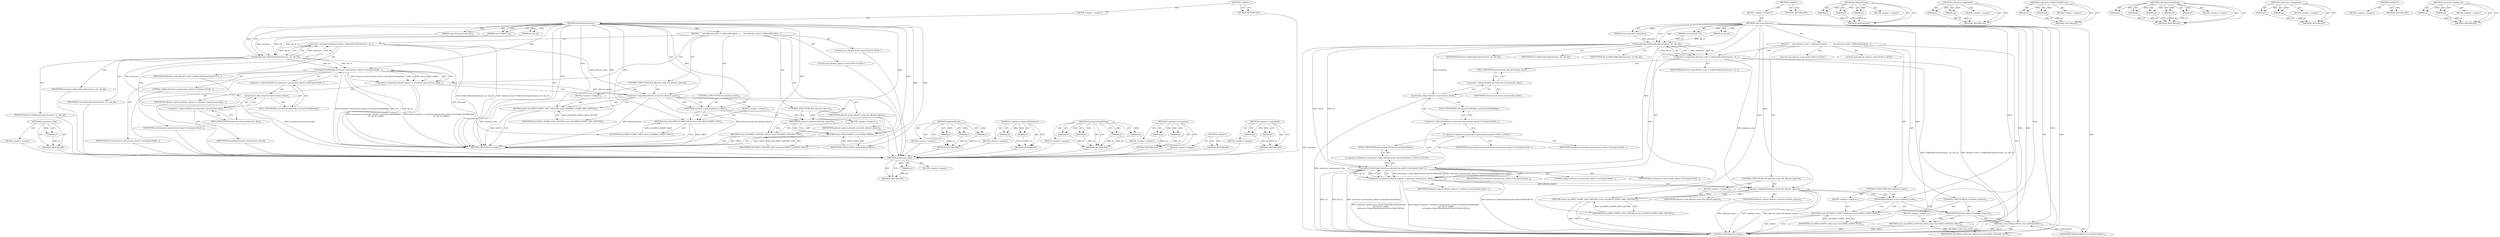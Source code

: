 digraph "&lt;operator&gt;.fieldAccess" {
vulnerable_102 [label=<(METHOD,permissions_data)>];
vulnerable_103 [label=<(PARAM,p1)>];
vulnerable_104 [label=<(BLOCK,&lt;empty&gt;,&lt;empty&gt;)>];
vulnerable_105 [label=<(METHOD_RETURN,ANY)>];
vulnerable_6 [label=<(METHOD,&lt;global&gt;)<SUB>1</SUB>>];
vulnerable_7 [label=<(BLOCK,&lt;empty&gt;,&lt;empty&gt;)<SUB>1</SUB>>];
vulnerable_8 [label=<(METHOD,GetExtensionAccess)<SUB>1</SUB>>];
vulnerable_9 [label=<(PARAM,const Extension* extension)<SUB>1</SUB>>];
vulnerable_10 [label=<(PARAM,const GURL&amp; url)<SUB>2</SUB>>];
vulnerable_11 [label=<(PARAM,int tab_id)<SUB>3</SUB>>];
vulnerable_12 [label=<(BLOCK,{
     bool allowed_script = IsAllowedScript(ex...,{
     bool allowed_script = IsAllowedScript(ex...)<SUB>3</SUB>>];
vulnerable_13 [label="<(LOCAL,bool allowed_script: bool)<SUB>4</SUB>>"];
vulnerable_14 [label=<(&lt;operator&gt;.assignment,allowed_script = IsAllowedScript(extension, url...)<SUB>4</SUB>>];
vulnerable_15 [label=<(IDENTIFIER,allowed_script,allowed_script = IsAllowedScript(extension, url...)<SUB>4</SUB>>];
vulnerable_16 [label=<(IsAllowedScript,IsAllowedScript(extension, url, tab_id))<SUB>4</SUB>>];
vulnerable_17 [label=<(IDENTIFIER,extension,IsAllowedScript(extension, url, tab_id))<SUB>4</SUB>>];
vulnerable_18 [label=<(IDENTIFIER,url,IsAllowedScript(extension, url, tab_id))<SUB>4</SUB>>];
vulnerable_19 [label=<(IDENTIFIER,tab_id,IsAllowedScript(extension, url, tab_id))<SUB>4</SUB>>];
vulnerable_20 [label="<(LOCAL,bool allowed_capture: bool)<SUB>5</SUB>>"];
vulnerable_21 [label=<(&lt;operator&gt;.assignment,allowed_capture = extension-&gt;permissions_data()...)<SUB>5</SUB>>];
vulnerable_22 [label=<(IDENTIFIER,allowed_capture,allowed_capture = extension-&gt;permissions_data()...)<SUB>5</SUB>>];
vulnerable_23 [label=<(CanCaptureVisiblePage,extension-&gt;permissions_data()-&gt;CanCaptureVisibl...)<SUB>5</SUB>>];
vulnerable_24 [label=<(&lt;operator&gt;.indirectFieldAccess,extension-&gt;permissions_data()-&gt;CanCaptureVisibl...)<SUB>5</SUB>>];
vulnerable_25 [label=<(permissions_data,extension-&gt;permissions_data())<SUB>5</SUB>>];
vulnerable_26 [label=<(&lt;operator&gt;.indirectFieldAccess,extension-&gt;permissions_data)<SUB>5</SUB>>];
vulnerable_27 [label=<(IDENTIFIER,extension,extension-&gt;permissions_data())<SUB>5</SUB>>];
vulnerable_28 [label=<(FIELD_IDENTIFIER,permissions_data,permissions_data)<SUB>5</SUB>>];
vulnerable_29 [label=<(FIELD_IDENTIFIER,CanCaptureVisiblePage,CanCaptureVisiblePage)<SUB>5</SUB>>];
vulnerable_30 [label=<(IDENTIFIER,url,extension-&gt;permissions_data()-&gt;CanCaptureVisibl...)<SUB>6</SUB>>];
vulnerable_31 [label=<(IDENTIFIER,tab_id,extension-&gt;permissions_data()-&gt;CanCaptureVisibl...)<SUB>6</SUB>>];
vulnerable_32 [label=<(LITERAL,nullptr,extension-&gt;permissions_data()-&gt;CanCaptureVisibl...)<SUB>6</SUB>>];
vulnerable_33 [label=<(CONTROL_STRUCTURE,IF,if (allowed_script &amp;&amp; allowed_capture))<SUB>8</SUB>>];
vulnerable_34 [label=<(&lt;operator&gt;.logicalAnd,allowed_script &amp;&amp; allowed_capture)<SUB>8</SUB>>];
vulnerable_35 [label=<(IDENTIFIER,allowed_script,allowed_script &amp;&amp; allowed_capture)<SUB>8</SUB>>];
vulnerable_36 [label=<(IDENTIFIER,allowed_capture,allowed_script &amp;&amp; allowed_capture)<SUB>8</SUB>>];
vulnerable_37 [label=<(BLOCK,&lt;empty&gt;,&lt;empty&gt;)<SUB>9</SUB>>];
vulnerable_38 [label=<(RETURN,return ALLOWED_SCRIPT_AND_CAPTURE;,return ALLOWED_SCRIPT_AND_CAPTURE;)<SUB>9</SUB>>];
vulnerable_39 [label=<(IDENTIFIER,ALLOWED_SCRIPT_AND_CAPTURE,return ALLOWED_SCRIPT_AND_CAPTURE;)<SUB>9</SUB>>];
vulnerable_40 [label=<(CONTROL_STRUCTURE,IF,if (allowed_script))<SUB>10</SUB>>];
vulnerable_41 [label=<(IDENTIFIER,allowed_script,if (allowed_script))<SUB>10</SUB>>];
vulnerable_42 [label=<(BLOCK,&lt;empty&gt;,&lt;empty&gt;)<SUB>11</SUB>>];
vulnerable_43 [label=<(RETURN,return ALLOWED_SCRIPT_ONLY;,return ALLOWED_SCRIPT_ONLY;)<SUB>11</SUB>>];
vulnerable_44 [label=<(IDENTIFIER,ALLOWED_SCRIPT_ONLY,return ALLOWED_SCRIPT_ONLY;)<SUB>11</SUB>>];
vulnerable_45 [label=<(CONTROL_STRUCTURE,IF,if (allowed_capture))<SUB>12</SUB>>];
vulnerable_46 [label=<(IDENTIFIER,allowed_capture,if (allowed_capture))<SUB>12</SUB>>];
vulnerable_47 [label=<(BLOCK,&lt;empty&gt;,&lt;empty&gt;)<SUB>13</SUB>>];
vulnerable_48 [label=<(RETURN,return ALLOWED_CAPTURE_ONLY;,return ALLOWED_CAPTURE_ONLY;)<SUB>13</SUB>>];
vulnerable_49 [label=<(IDENTIFIER,ALLOWED_CAPTURE_ONLY,return ALLOWED_CAPTURE_ONLY;)<SUB>13</SUB>>];
vulnerable_50 [label=<(RETURN,return DISALLOWED;,return DISALLOWED;)<SUB>14</SUB>>];
vulnerable_51 [label=<(IDENTIFIER,DISALLOWED,return DISALLOWED;)<SUB>14</SUB>>];
vulnerable_52 [label=<(METHOD_RETURN,AccessType)<SUB>1</SUB>>];
vulnerable_54 [label=<(METHOD_RETURN,ANY)<SUB>1</SUB>>];
vulnerable_84 [label=<(METHOD,IsAllowedScript)>];
vulnerable_85 [label=<(PARAM,p1)>];
vulnerable_86 [label=<(PARAM,p2)>];
vulnerable_87 [label=<(PARAM,p3)>];
vulnerable_88 [label=<(BLOCK,&lt;empty&gt;,&lt;empty&gt;)>];
vulnerable_89 [label=<(METHOD_RETURN,ANY)>];
vulnerable_97 [label=<(METHOD,&lt;operator&gt;.indirectFieldAccess)>];
vulnerable_98 [label=<(PARAM,p1)>];
vulnerable_99 [label=<(PARAM,p2)>];
vulnerable_100 [label=<(BLOCK,&lt;empty&gt;,&lt;empty&gt;)>];
vulnerable_101 [label=<(METHOD_RETURN,ANY)>];
vulnerable_90 [label=<(METHOD,CanCaptureVisiblePage)>];
vulnerable_91 [label=<(PARAM,p1)>];
vulnerable_92 [label=<(PARAM,p2)>];
vulnerable_93 [label=<(PARAM,p3)>];
vulnerable_94 [label=<(PARAM,p4)>];
vulnerable_95 [label=<(BLOCK,&lt;empty&gt;,&lt;empty&gt;)>];
vulnerable_96 [label=<(METHOD_RETURN,ANY)>];
vulnerable_79 [label=<(METHOD,&lt;operator&gt;.assignment)>];
vulnerable_80 [label=<(PARAM,p1)>];
vulnerable_81 [label=<(PARAM,p2)>];
vulnerable_82 [label=<(BLOCK,&lt;empty&gt;,&lt;empty&gt;)>];
vulnerable_83 [label=<(METHOD_RETURN,ANY)>];
vulnerable_73 [label=<(METHOD,&lt;global&gt;)<SUB>1</SUB>>];
vulnerable_74 [label=<(BLOCK,&lt;empty&gt;,&lt;empty&gt;)>];
vulnerable_75 [label=<(METHOD_RETURN,ANY)>];
vulnerable_106 [label=<(METHOD,&lt;operator&gt;.logicalAnd)>];
vulnerable_107 [label=<(PARAM,p1)>];
vulnerable_108 [label=<(PARAM,p2)>];
vulnerable_109 [label=<(BLOCK,&lt;empty&gt;,&lt;empty&gt;)>];
vulnerable_110 [label=<(METHOD_RETURN,ANY)>];
fixed_110 [label=<(METHOD,permissions_data)>];
fixed_111 [label=<(PARAM,p1)>];
fixed_112 [label=<(BLOCK,&lt;empty&gt;,&lt;empty&gt;)>];
fixed_113 [label=<(METHOD_RETURN,ANY)>];
fixed_6 [label=<(METHOD,&lt;global&gt;)<SUB>1</SUB>>];
fixed_7 [label=<(BLOCK,&lt;empty&gt;,&lt;empty&gt;)<SUB>1</SUB>>];
fixed_8 [label=<(METHOD,GetExtensionAccess)<SUB>1</SUB>>];
fixed_9 [label=<(PARAM,const Extension* extension)<SUB>1</SUB>>];
fixed_10 [label=<(PARAM,const GURL&amp; url)<SUB>2</SUB>>];
fixed_11 [label=<(PARAM,int tab_id)<SUB>3</SUB>>];
fixed_12 [label=<(BLOCK,{
     bool allowed_script = IsAllowedScript(ex...,{
     bool allowed_script = IsAllowedScript(ex...)<SUB>3</SUB>>];
fixed_13 [label="<(LOCAL,bool allowed_script: bool)<SUB>4</SUB>>"];
fixed_14 [label=<(&lt;operator&gt;.assignment,allowed_script = IsAllowedScript(extension, url...)<SUB>4</SUB>>];
fixed_15 [label=<(IDENTIFIER,allowed_script,allowed_script = IsAllowedScript(extension, url...)<SUB>4</SUB>>];
fixed_16 [label=<(IsAllowedScript,IsAllowedScript(extension, url, tab_id))<SUB>4</SUB>>];
fixed_17 [label=<(IDENTIFIER,extension,IsAllowedScript(extension, url, tab_id))<SUB>4</SUB>>];
fixed_18 [label=<(IDENTIFIER,url,IsAllowedScript(extension, url, tab_id))<SUB>4</SUB>>];
fixed_19 [label=<(IDENTIFIER,tab_id,IsAllowedScript(extension, url, tab_id))<SUB>4</SUB>>];
fixed_20 [label="<(LOCAL,bool allowed_capture: bool)<SUB>5</SUB>>"];
fixed_21 [label=<(&lt;operator&gt;.assignment,allowed_capture = extension-&gt;permissions_data()...)<SUB>5</SUB>>];
fixed_22 [label=<(IDENTIFIER,allowed_capture,allowed_capture = extension-&gt;permissions_data()...)<SUB>5</SUB>>];
fixed_23 [label=<(CanCaptureVisiblePage,extension-&gt;permissions_data()-&gt;CanCaptureVisibl...)<SUB>5</SUB>>];
fixed_24 [label=<(&lt;operator&gt;.indirectFieldAccess,extension-&gt;permissions_data()-&gt;CanCaptureVisibl...)<SUB>5</SUB>>];
fixed_25 [label=<(permissions_data,extension-&gt;permissions_data())<SUB>5</SUB>>];
fixed_26 [label=<(&lt;operator&gt;.indirectFieldAccess,extension-&gt;permissions_data)<SUB>5</SUB>>];
fixed_27 [label=<(IDENTIFIER,extension,extension-&gt;permissions_data())<SUB>5</SUB>>];
fixed_28 [label=<(FIELD_IDENTIFIER,permissions_data,permissions_data)<SUB>5</SUB>>];
fixed_29 [label=<(FIELD_IDENTIFIER,CanCaptureVisiblePage,CanCaptureVisiblePage)<SUB>5</SUB>>];
fixed_30 [label=<(IDENTIFIER,url,extension-&gt;permissions_data()-&gt;CanCaptureVisibl...)<SUB>6</SUB>>];
fixed_31 [label=<(IDENTIFIER,tab_id,extension-&gt;permissions_data()-&gt;CanCaptureVisibl...)<SUB>6</SUB>>];
fixed_32 [label=<(LITERAL,nullptr,extension-&gt;permissions_data()-&gt;CanCaptureVisibl...)<SUB>6</SUB>>];
fixed_33 [label="<(&lt;operator&gt;.fieldAccess,extensions::CaptureRequirement::kActiveTabOrAll...)<SUB>7</SUB>>"];
fixed_34 [label="<(&lt;operator&gt;.fieldAccess,extensions::CaptureRequirement)<SUB>7</SUB>>"];
fixed_35 [label=<(IDENTIFIER,extensions,extension-&gt;permissions_data()-&gt;CanCaptureVisibl...)<SUB>7</SUB>>];
fixed_36 [label=<(IDENTIFIER,CaptureRequirement,extension-&gt;permissions_data()-&gt;CanCaptureVisibl...)<SUB>7</SUB>>];
fixed_37 [label=<(FIELD_IDENTIFIER,kActiveTabOrAllUrls,kActiveTabOrAllUrls)<SUB>7</SUB>>];
fixed_38 [label=<(CONTROL_STRUCTURE,IF,if (allowed_script &amp;&amp; allowed_capture))<SUB>9</SUB>>];
fixed_39 [label=<(&lt;operator&gt;.logicalAnd,allowed_script &amp;&amp; allowed_capture)<SUB>9</SUB>>];
fixed_40 [label=<(IDENTIFIER,allowed_script,allowed_script &amp;&amp; allowed_capture)<SUB>9</SUB>>];
fixed_41 [label=<(IDENTIFIER,allowed_capture,allowed_script &amp;&amp; allowed_capture)<SUB>9</SUB>>];
fixed_42 [label=<(BLOCK,&lt;empty&gt;,&lt;empty&gt;)<SUB>10</SUB>>];
fixed_43 [label=<(RETURN,return ALLOWED_SCRIPT_AND_CAPTURE;,return ALLOWED_SCRIPT_AND_CAPTURE;)<SUB>10</SUB>>];
fixed_44 [label=<(IDENTIFIER,ALLOWED_SCRIPT_AND_CAPTURE,return ALLOWED_SCRIPT_AND_CAPTURE;)<SUB>10</SUB>>];
fixed_45 [label=<(CONTROL_STRUCTURE,IF,if (allowed_script))<SUB>11</SUB>>];
fixed_46 [label=<(IDENTIFIER,allowed_script,if (allowed_script))<SUB>11</SUB>>];
fixed_47 [label=<(BLOCK,&lt;empty&gt;,&lt;empty&gt;)<SUB>12</SUB>>];
fixed_48 [label=<(RETURN,return ALLOWED_SCRIPT_ONLY;,return ALLOWED_SCRIPT_ONLY;)<SUB>12</SUB>>];
fixed_49 [label=<(IDENTIFIER,ALLOWED_SCRIPT_ONLY,return ALLOWED_SCRIPT_ONLY;)<SUB>12</SUB>>];
fixed_50 [label=<(CONTROL_STRUCTURE,IF,if (allowed_capture))<SUB>13</SUB>>];
fixed_51 [label=<(IDENTIFIER,allowed_capture,if (allowed_capture))<SUB>13</SUB>>];
fixed_52 [label=<(BLOCK,&lt;empty&gt;,&lt;empty&gt;)<SUB>14</SUB>>];
fixed_53 [label=<(RETURN,return ALLOWED_CAPTURE_ONLY;,return ALLOWED_CAPTURE_ONLY;)<SUB>14</SUB>>];
fixed_54 [label=<(IDENTIFIER,ALLOWED_CAPTURE_ONLY,return ALLOWED_CAPTURE_ONLY;)<SUB>14</SUB>>];
fixed_55 [label=<(RETURN,return DISALLOWED;,return DISALLOWED;)<SUB>15</SUB>>];
fixed_56 [label=<(IDENTIFIER,DISALLOWED,return DISALLOWED;)<SUB>15</SUB>>];
fixed_57 [label=<(METHOD_RETURN,AccessType)<SUB>1</SUB>>];
fixed_59 [label=<(METHOD_RETURN,ANY)<SUB>1</SUB>>];
fixed_91 [label=<(METHOD,IsAllowedScript)>];
fixed_92 [label=<(PARAM,p1)>];
fixed_93 [label=<(PARAM,p2)>];
fixed_94 [label=<(PARAM,p3)>];
fixed_95 [label=<(BLOCK,&lt;empty&gt;,&lt;empty&gt;)>];
fixed_96 [label=<(METHOD_RETURN,ANY)>];
fixed_119 [label=<(METHOD,&lt;operator&gt;.logicalAnd)>];
fixed_120 [label=<(PARAM,p1)>];
fixed_121 [label=<(PARAM,p2)>];
fixed_122 [label=<(BLOCK,&lt;empty&gt;,&lt;empty&gt;)>];
fixed_123 [label=<(METHOD_RETURN,ANY)>];
fixed_105 [label=<(METHOD,&lt;operator&gt;.indirectFieldAccess)>];
fixed_106 [label=<(PARAM,p1)>];
fixed_107 [label=<(PARAM,p2)>];
fixed_108 [label=<(BLOCK,&lt;empty&gt;,&lt;empty&gt;)>];
fixed_109 [label=<(METHOD_RETURN,ANY)>];
fixed_97 [label=<(METHOD,CanCaptureVisiblePage)>];
fixed_98 [label=<(PARAM,p1)>];
fixed_99 [label=<(PARAM,p2)>];
fixed_100 [label=<(PARAM,p3)>];
fixed_101 [label=<(PARAM,p4)>];
fixed_102 [label=<(PARAM,p5)>];
fixed_103 [label=<(BLOCK,&lt;empty&gt;,&lt;empty&gt;)>];
fixed_104 [label=<(METHOD_RETURN,ANY)>];
fixed_86 [label=<(METHOD,&lt;operator&gt;.assignment)>];
fixed_87 [label=<(PARAM,p1)>];
fixed_88 [label=<(PARAM,p2)>];
fixed_89 [label=<(BLOCK,&lt;empty&gt;,&lt;empty&gt;)>];
fixed_90 [label=<(METHOD_RETURN,ANY)>];
fixed_80 [label=<(METHOD,&lt;global&gt;)<SUB>1</SUB>>];
fixed_81 [label=<(BLOCK,&lt;empty&gt;,&lt;empty&gt;)>];
fixed_82 [label=<(METHOD_RETURN,ANY)>];
fixed_114 [label=<(METHOD,&lt;operator&gt;.fieldAccess)>];
fixed_115 [label=<(PARAM,p1)>];
fixed_116 [label=<(PARAM,p2)>];
fixed_117 [label=<(BLOCK,&lt;empty&gt;,&lt;empty&gt;)>];
fixed_118 [label=<(METHOD_RETURN,ANY)>];
vulnerable_102 -> vulnerable_103  [key=0, label="AST: "];
vulnerable_102 -> vulnerable_103  [key=1, label="DDG: "];
vulnerable_102 -> vulnerable_104  [key=0, label="AST: "];
vulnerable_102 -> vulnerable_105  [key=0, label="AST: "];
vulnerable_102 -> vulnerable_105  [key=1, label="CFG: "];
vulnerable_103 -> vulnerable_105  [key=0, label="DDG: p1"];
vulnerable_104 -> fixed_110  [key=0];
vulnerable_105 -> fixed_110  [key=0];
vulnerable_6 -> vulnerable_7  [key=0, label="AST: "];
vulnerable_6 -> vulnerable_54  [key=0, label="AST: "];
vulnerable_6 -> vulnerable_54  [key=1, label="CFG: "];
vulnerable_7 -> vulnerable_8  [key=0, label="AST: "];
vulnerable_8 -> vulnerable_9  [key=0, label="AST: "];
vulnerable_8 -> vulnerable_9  [key=1, label="DDG: "];
vulnerable_8 -> vulnerable_10  [key=0, label="AST: "];
vulnerable_8 -> vulnerable_10  [key=1, label="DDG: "];
vulnerable_8 -> vulnerable_11  [key=0, label="AST: "];
vulnerable_8 -> vulnerable_11  [key=1, label="DDG: "];
vulnerable_8 -> vulnerable_12  [key=0, label="AST: "];
vulnerable_8 -> vulnerable_52  [key=0, label="AST: "];
vulnerable_8 -> vulnerable_16  [key=0, label="CFG: "];
vulnerable_8 -> vulnerable_16  [key=1, label="DDG: "];
vulnerable_8 -> vulnerable_50  [key=0, label="DDG: "];
vulnerable_8 -> vulnerable_41  [key=0, label="DDG: "];
vulnerable_8 -> vulnerable_46  [key=0, label="DDG: "];
vulnerable_8 -> vulnerable_51  [key=0, label="DDG: "];
vulnerable_8 -> vulnerable_23  [key=0, label="DDG: "];
vulnerable_8 -> vulnerable_34  [key=0, label="DDG: "];
vulnerable_8 -> vulnerable_38  [key=0, label="DDG: "];
vulnerable_8 -> vulnerable_43  [key=0, label="DDG: "];
vulnerable_8 -> vulnerable_48  [key=0, label="DDG: "];
vulnerable_8 -> vulnerable_39  [key=0, label="DDG: "];
vulnerable_8 -> vulnerable_44  [key=0, label="DDG: "];
vulnerable_8 -> vulnerable_49  [key=0, label="DDG: "];
vulnerable_9 -> vulnerable_16  [key=0, label="DDG: extension"];
vulnerable_10 -> vulnerable_16  [key=0, label="DDG: url"];
vulnerable_11 -> vulnerable_16  [key=0, label="DDG: tab_id"];
vulnerable_12 -> vulnerable_13  [key=0, label="AST: "];
vulnerable_12 -> vulnerable_14  [key=0, label="AST: "];
vulnerable_12 -> vulnerable_20  [key=0, label="AST: "];
vulnerable_12 -> vulnerable_21  [key=0, label="AST: "];
vulnerable_12 -> vulnerable_33  [key=0, label="AST: "];
vulnerable_12 -> vulnerable_40  [key=0, label="AST: "];
vulnerable_12 -> vulnerable_45  [key=0, label="AST: "];
vulnerable_12 -> vulnerable_50  [key=0, label="AST: "];
vulnerable_13 -> fixed_110  [key=0];
vulnerable_14 -> vulnerable_15  [key=0, label="AST: "];
vulnerable_14 -> vulnerable_16  [key=0, label="AST: "];
vulnerable_14 -> vulnerable_28  [key=0, label="CFG: "];
vulnerable_14 -> vulnerable_52  [key=0, label="DDG: IsAllowedScript(extension, url, tab_id)"];
vulnerable_14 -> vulnerable_52  [key=1, label="DDG: allowed_script = IsAllowedScript(extension, url, tab_id)"];
vulnerable_14 -> vulnerable_34  [key=0, label="DDG: allowed_script"];
vulnerable_15 -> fixed_110  [key=0];
vulnerable_16 -> vulnerable_17  [key=0, label="AST: "];
vulnerable_16 -> vulnerable_18  [key=0, label="AST: "];
vulnerable_16 -> vulnerable_19  [key=0, label="AST: "];
vulnerable_16 -> vulnerable_14  [key=0, label="CFG: "];
vulnerable_16 -> vulnerable_14  [key=1, label="DDG: extension"];
vulnerable_16 -> vulnerable_14  [key=2, label="DDG: url"];
vulnerable_16 -> vulnerable_14  [key=3, label="DDG: tab_id"];
vulnerable_16 -> vulnerable_52  [key=0, label="DDG: extension"];
vulnerable_16 -> vulnerable_23  [key=0, label="DDG: url"];
vulnerable_16 -> vulnerable_23  [key=1, label="DDG: tab_id"];
vulnerable_16 -> vulnerable_25  [key=0, label="DDG: extension"];
vulnerable_17 -> fixed_110  [key=0];
vulnerable_18 -> fixed_110  [key=0];
vulnerable_19 -> fixed_110  [key=0];
vulnerable_20 -> fixed_110  [key=0];
vulnerable_21 -> vulnerable_22  [key=0, label="AST: "];
vulnerable_21 -> vulnerable_23  [key=0, label="AST: "];
vulnerable_21 -> vulnerable_34  [key=0, label="CFG: "];
vulnerable_21 -> vulnerable_34  [key=1, label="DDG: allowed_capture"];
vulnerable_21 -> vulnerable_52  [key=0, label="DDG: extension-&gt;permissions_data()-&gt;CanCaptureVisiblePage(
        url, tab_id, nullptr)"];
vulnerable_21 -> vulnerable_52  [key=1, label="DDG: allowed_capture = extension-&gt;permissions_data()-&gt;CanCaptureVisiblePage(
        url, tab_id, nullptr)"];
vulnerable_22 -> fixed_110  [key=0];
vulnerable_23 -> vulnerable_24  [key=0, label="AST: "];
vulnerable_23 -> vulnerable_30  [key=0, label="AST: "];
vulnerable_23 -> vulnerable_31  [key=0, label="AST: "];
vulnerable_23 -> vulnerable_32  [key=0, label="AST: "];
vulnerable_23 -> vulnerable_21  [key=0, label="CFG: "];
vulnerable_23 -> vulnerable_21  [key=1, label="DDG: extension-&gt;permissions_data()-&gt;CanCaptureVisiblePage"];
vulnerable_23 -> vulnerable_21  [key=2, label="DDG: url"];
vulnerable_23 -> vulnerable_21  [key=3, label="DDG: tab_id"];
vulnerable_23 -> vulnerable_21  [key=4, label="DDG: nullptr"];
vulnerable_23 -> vulnerable_52  [key=0, label="DDG: extension-&gt;permissions_data()-&gt;CanCaptureVisiblePage"];
vulnerable_23 -> vulnerable_52  [key=1, label="DDG: url"];
vulnerable_23 -> vulnerable_52  [key=2, label="DDG: tab_id"];
vulnerable_24 -> vulnerable_25  [key=0, label="AST: "];
vulnerable_24 -> vulnerable_29  [key=0, label="AST: "];
vulnerable_24 -> vulnerable_23  [key=0, label="CFG: "];
vulnerable_25 -> vulnerable_26  [key=0, label="AST: "];
vulnerable_25 -> vulnerable_29  [key=0, label="CFG: "];
vulnerable_25 -> vulnerable_52  [key=0, label="DDG: extension-&gt;permissions_data"];
vulnerable_26 -> vulnerable_27  [key=0, label="AST: "];
vulnerable_26 -> vulnerable_28  [key=0, label="AST: "];
vulnerable_26 -> vulnerable_25  [key=0, label="CFG: "];
vulnerable_27 -> fixed_110  [key=0];
vulnerable_28 -> vulnerable_26  [key=0, label="CFG: "];
vulnerable_29 -> vulnerable_24  [key=0, label="CFG: "];
vulnerable_30 -> fixed_110  [key=0];
vulnerable_31 -> fixed_110  [key=0];
vulnerable_32 -> fixed_110  [key=0];
vulnerable_33 -> vulnerable_34  [key=0, label="AST: "];
vulnerable_33 -> vulnerable_37  [key=0, label="AST: "];
vulnerable_34 -> vulnerable_35  [key=0, label="AST: "];
vulnerable_34 -> vulnerable_36  [key=0, label="AST: "];
vulnerable_34 -> vulnerable_41  [key=0, label="CFG: "];
vulnerable_34 -> vulnerable_41  [key=1, label="CDG: "];
vulnerable_34 -> vulnerable_38  [key=0, label="CFG: "];
vulnerable_34 -> vulnerable_38  [key=1, label="CDG: "];
vulnerable_34 -> vulnerable_52  [key=0, label="DDG: allowed_script"];
vulnerable_34 -> vulnerable_52  [key=1, label="DDG: allowed_capture"];
vulnerable_34 -> vulnerable_52  [key=2, label="DDG: allowed_script &amp;&amp; allowed_capture"];
vulnerable_35 -> fixed_110  [key=0];
vulnerable_36 -> fixed_110  [key=0];
vulnerable_37 -> vulnerable_38  [key=0, label="AST: "];
vulnerable_38 -> vulnerable_39  [key=0, label="AST: "];
vulnerable_38 -> vulnerable_52  [key=0, label="CFG: "];
vulnerable_38 -> vulnerable_52  [key=1, label="DDG: &lt;RET&gt;"];
vulnerable_39 -> vulnerable_38  [key=0, label="DDG: ALLOWED_SCRIPT_AND_CAPTURE"];
vulnerable_40 -> vulnerable_41  [key=0, label="AST: "];
vulnerable_40 -> vulnerable_42  [key=0, label="AST: "];
vulnerable_41 -> vulnerable_46  [key=0, label="CFG: "];
vulnerable_41 -> vulnerable_46  [key=1, label="CDG: "];
vulnerable_41 -> vulnerable_43  [key=0, label="CFG: "];
vulnerable_41 -> vulnerable_43  [key=1, label="CDG: "];
vulnerable_42 -> vulnerable_43  [key=0, label="AST: "];
vulnerable_43 -> vulnerable_44  [key=0, label="AST: "];
vulnerable_43 -> vulnerable_52  [key=0, label="CFG: "];
vulnerable_43 -> vulnerable_52  [key=1, label="DDG: &lt;RET&gt;"];
vulnerable_44 -> vulnerable_43  [key=0, label="DDG: ALLOWED_SCRIPT_ONLY"];
vulnerable_45 -> vulnerable_46  [key=0, label="AST: "];
vulnerable_45 -> vulnerable_47  [key=0, label="AST: "];
vulnerable_46 -> vulnerable_48  [key=0, label="CFG: "];
vulnerable_46 -> vulnerable_48  [key=1, label="CDG: "];
vulnerable_46 -> vulnerable_50  [key=0, label="CFG: "];
vulnerable_46 -> vulnerable_50  [key=1, label="CDG: "];
vulnerable_47 -> vulnerable_48  [key=0, label="AST: "];
vulnerable_48 -> vulnerable_49  [key=0, label="AST: "];
vulnerable_48 -> vulnerable_52  [key=0, label="CFG: "];
vulnerable_48 -> vulnerable_52  [key=1, label="DDG: &lt;RET&gt;"];
vulnerable_49 -> vulnerable_48  [key=0, label="DDG: ALLOWED_CAPTURE_ONLY"];
vulnerable_50 -> vulnerable_51  [key=0, label="AST: "];
vulnerable_50 -> vulnerable_52  [key=0, label="CFG: "];
vulnerable_50 -> vulnerable_52  [key=1, label="DDG: &lt;RET&gt;"];
vulnerable_51 -> vulnerable_50  [key=0, label="DDG: DISALLOWED"];
vulnerable_52 -> fixed_110  [key=0];
vulnerable_54 -> fixed_110  [key=0];
vulnerable_84 -> vulnerable_85  [key=0, label="AST: "];
vulnerable_84 -> vulnerable_85  [key=1, label="DDG: "];
vulnerable_84 -> vulnerable_88  [key=0, label="AST: "];
vulnerable_84 -> vulnerable_86  [key=0, label="AST: "];
vulnerable_84 -> vulnerable_86  [key=1, label="DDG: "];
vulnerable_84 -> vulnerable_89  [key=0, label="AST: "];
vulnerable_84 -> vulnerable_89  [key=1, label="CFG: "];
vulnerable_84 -> vulnerable_87  [key=0, label="AST: "];
vulnerable_84 -> vulnerable_87  [key=1, label="DDG: "];
vulnerable_85 -> vulnerable_89  [key=0, label="DDG: p1"];
vulnerable_86 -> vulnerable_89  [key=0, label="DDG: p2"];
vulnerable_87 -> vulnerable_89  [key=0, label="DDG: p3"];
vulnerable_88 -> fixed_110  [key=0];
vulnerable_89 -> fixed_110  [key=0];
vulnerable_97 -> vulnerable_98  [key=0, label="AST: "];
vulnerable_97 -> vulnerable_98  [key=1, label="DDG: "];
vulnerable_97 -> vulnerable_100  [key=0, label="AST: "];
vulnerable_97 -> vulnerable_99  [key=0, label="AST: "];
vulnerable_97 -> vulnerable_99  [key=1, label="DDG: "];
vulnerable_97 -> vulnerable_101  [key=0, label="AST: "];
vulnerable_97 -> vulnerable_101  [key=1, label="CFG: "];
vulnerable_98 -> vulnerable_101  [key=0, label="DDG: p1"];
vulnerable_99 -> vulnerable_101  [key=0, label="DDG: p2"];
vulnerable_100 -> fixed_110  [key=0];
vulnerable_101 -> fixed_110  [key=0];
vulnerable_90 -> vulnerable_91  [key=0, label="AST: "];
vulnerable_90 -> vulnerable_91  [key=1, label="DDG: "];
vulnerable_90 -> vulnerable_95  [key=0, label="AST: "];
vulnerable_90 -> vulnerable_92  [key=0, label="AST: "];
vulnerable_90 -> vulnerable_92  [key=1, label="DDG: "];
vulnerable_90 -> vulnerable_96  [key=0, label="AST: "];
vulnerable_90 -> vulnerable_96  [key=1, label="CFG: "];
vulnerable_90 -> vulnerable_93  [key=0, label="AST: "];
vulnerable_90 -> vulnerable_93  [key=1, label="DDG: "];
vulnerable_90 -> vulnerable_94  [key=0, label="AST: "];
vulnerable_90 -> vulnerable_94  [key=1, label="DDG: "];
vulnerable_91 -> vulnerable_96  [key=0, label="DDG: p1"];
vulnerable_92 -> vulnerable_96  [key=0, label="DDG: p2"];
vulnerable_93 -> vulnerable_96  [key=0, label="DDG: p3"];
vulnerable_94 -> vulnerable_96  [key=0, label="DDG: p4"];
vulnerable_95 -> fixed_110  [key=0];
vulnerable_96 -> fixed_110  [key=0];
vulnerable_79 -> vulnerable_80  [key=0, label="AST: "];
vulnerable_79 -> vulnerable_80  [key=1, label="DDG: "];
vulnerable_79 -> vulnerable_82  [key=0, label="AST: "];
vulnerable_79 -> vulnerable_81  [key=0, label="AST: "];
vulnerable_79 -> vulnerable_81  [key=1, label="DDG: "];
vulnerable_79 -> vulnerable_83  [key=0, label="AST: "];
vulnerable_79 -> vulnerable_83  [key=1, label="CFG: "];
vulnerable_80 -> vulnerable_83  [key=0, label="DDG: p1"];
vulnerable_81 -> vulnerable_83  [key=0, label="DDG: p2"];
vulnerable_82 -> fixed_110  [key=0];
vulnerable_83 -> fixed_110  [key=0];
vulnerable_73 -> vulnerable_74  [key=0, label="AST: "];
vulnerable_73 -> vulnerable_75  [key=0, label="AST: "];
vulnerable_73 -> vulnerable_75  [key=1, label="CFG: "];
vulnerable_74 -> fixed_110  [key=0];
vulnerable_75 -> fixed_110  [key=0];
vulnerable_106 -> vulnerable_107  [key=0, label="AST: "];
vulnerable_106 -> vulnerable_107  [key=1, label="DDG: "];
vulnerable_106 -> vulnerable_109  [key=0, label="AST: "];
vulnerable_106 -> vulnerable_108  [key=0, label="AST: "];
vulnerable_106 -> vulnerable_108  [key=1, label="DDG: "];
vulnerable_106 -> vulnerable_110  [key=0, label="AST: "];
vulnerable_106 -> vulnerable_110  [key=1, label="CFG: "];
vulnerable_107 -> vulnerable_110  [key=0, label="DDG: p1"];
vulnerable_108 -> vulnerable_110  [key=0, label="DDG: p2"];
vulnerable_109 -> fixed_110  [key=0];
vulnerable_110 -> fixed_110  [key=0];
fixed_110 -> fixed_111  [key=0, label="AST: "];
fixed_110 -> fixed_111  [key=1, label="DDG: "];
fixed_110 -> fixed_112  [key=0, label="AST: "];
fixed_110 -> fixed_113  [key=0, label="AST: "];
fixed_110 -> fixed_113  [key=1, label="CFG: "];
fixed_111 -> fixed_113  [key=0, label="DDG: p1"];
fixed_6 -> fixed_7  [key=0, label="AST: "];
fixed_6 -> fixed_59  [key=0, label="AST: "];
fixed_6 -> fixed_59  [key=1, label="CFG: "];
fixed_7 -> fixed_8  [key=0, label="AST: "];
fixed_8 -> fixed_9  [key=0, label="AST: "];
fixed_8 -> fixed_9  [key=1, label="DDG: "];
fixed_8 -> fixed_10  [key=0, label="AST: "];
fixed_8 -> fixed_10  [key=1, label="DDG: "];
fixed_8 -> fixed_11  [key=0, label="AST: "];
fixed_8 -> fixed_11  [key=1, label="DDG: "];
fixed_8 -> fixed_12  [key=0, label="AST: "];
fixed_8 -> fixed_57  [key=0, label="AST: "];
fixed_8 -> fixed_16  [key=0, label="CFG: "];
fixed_8 -> fixed_16  [key=1, label="DDG: "];
fixed_8 -> fixed_55  [key=0, label="DDG: "];
fixed_8 -> fixed_46  [key=0, label="DDG: "];
fixed_8 -> fixed_51  [key=0, label="DDG: "];
fixed_8 -> fixed_56  [key=0, label="DDG: "];
fixed_8 -> fixed_23  [key=0, label="DDG: "];
fixed_8 -> fixed_39  [key=0, label="DDG: "];
fixed_8 -> fixed_43  [key=0, label="DDG: "];
fixed_8 -> fixed_48  [key=0, label="DDG: "];
fixed_8 -> fixed_53  [key=0, label="DDG: "];
fixed_8 -> fixed_44  [key=0, label="DDG: "];
fixed_8 -> fixed_49  [key=0, label="DDG: "];
fixed_8 -> fixed_54  [key=0, label="DDG: "];
fixed_9 -> fixed_16  [key=0, label="DDG: extension"];
fixed_10 -> fixed_16  [key=0, label="DDG: url"];
fixed_11 -> fixed_16  [key=0, label="DDG: tab_id"];
fixed_12 -> fixed_13  [key=0, label="AST: "];
fixed_12 -> fixed_14  [key=0, label="AST: "];
fixed_12 -> fixed_20  [key=0, label="AST: "];
fixed_12 -> fixed_21  [key=0, label="AST: "];
fixed_12 -> fixed_38  [key=0, label="AST: "];
fixed_12 -> fixed_45  [key=0, label="AST: "];
fixed_12 -> fixed_50  [key=0, label="AST: "];
fixed_12 -> fixed_55  [key=0, label="AST: "];
fixed_14 -> fixed_15  [key=0, label="AST: "];
fixed_14 -> fixed_16  [key=0, label="AST: "];
fixed_14 -> fixed_28  [key=0, label="CFG: "];
fixed_14 -> fixed_57  [key=0, label="DDG: IsAllowedScript(extension, url, tab_id)"];
fixed_14 -> fixed_57  [key=1, label="DDG: allowed_script = IsAllowedScript(extension, url, tab_id)"];
fixed_14 -> fixed_39  [key=0, label="DDG: allowed_script"];
fixed_16 -> fixed_17  [key=0, label="AST: "];
fixed_16 -> fixed_18  [key=0, label="AST: "];
fixed_16 -> fixed_19  [key=0, label="AST: "];
fixed_16 -> fixed_14  [key=0, label="CFG: "];
fixed_16 -> fixed_14  [key=1, label="DDG: extension"];
fixed_16 -> fixed_14  [key=2, label="DDG: url"];
fixed_16 -> fixed_14  [key=3, label="DDG: tab_id"];
fixed_16 -> fixed_57  [key=0, label="DDG: extension"];
fixed_16 -> fixed_23  [key=0, label="DDG: url"];
fixed_16 -> fixed_23  [key=1, label="DDG: tab_id"];
fixed_16 -> fixed_25  [key=0, label="DDG: extension"];
fixed_21 -> fixed_22  [key=0, label="AST: "];
fixed_21 -> fixed_23  [key=0, label="AST: "];
fixed_21 -> fixed_39  [key=0, label="CFG: "];
fixed_21 -> fixed_39  [key=1, label="DDG: allowed_capture"];
fixed_21 -> fixed_57  [key=0, label="DDG: extension-&gt;permissions_data()-&gt;CanCaptureVisiblePage(
        url, tab_id, nullptr,
        extensions::CaptureRequirement::kActiveTabOrAllUrls)"];
fixed_21 -> fixed_57  [key=1, label="DDG: allowed_capture = extension-&gt;permissions_data()-&gt;CanCaptureVisiblePage(
        url, tab_id, nullptr,
        extensions::CaptureRequirement::kActiveTabOrAllUrls)"];
fixed_23 -> fixed_24  [key=0, label="AST: "];
fixed_23 -> fixed_30  [key=0, label="AST: "];
fixed_23 -> fixed_31  [key=0, label="AST: "];
fixed_23 -> fixed_32  [key=0, label="AST: "];
fixed_23 -> fixed_33  [key=0, label="AST: "];
fixed_23 -> fixed_21  [key=0, label="CFG: "];
fixed_23 -> fixed_21  [key=1, label="DDG: extensions::CaptureRequirement::kActiveTabOrAllUrls"];
fixed_23 -> fixed_21  [key=2, label="DDG: extension-&gt;permissions_data()-&gt;CanCaptureVisiblePage"];
fixed_23 -> fixed_21  [key=3, label="DDG: nullptr"];
fixed_23 -> fixed_21  [key=4, label="DDG: tab_id"];
fixed_23 -> fixed_21  [key=5, label="DDG: url"];
fixed_23 -> fixed_57  [key=0, label="DDG: extension-&gt;permissions_data()-&gt;CanCaptureVisiblePage"];
fixed_23 -> fixed_57  [key=1, label="DDG: url"];
fixed_23 -> fixed_57  [key=2, label="DDG: tab_id"];
fixed_23 -> fixed_57  [key=3, label="DDG: extensions::CaptureRequirement::kActiveTabOrAllUrls"];
fixed_24 -> fixed_25  [key=0, label="AST: "];
fixed_24 -> fixed_29  [key=0, label="AST: "];
fixed_24 -> fixed_34  [key=0, label="CFG: "];
fixed_25 -> fixed_26  [key=0, label="AST: "];
fixed_25 -> fixed_29  [key=0, label="CFG: "];
fixed_25 -> fixed_57  [key=0, label="DDG: extension-&gt;permissions_data"];
fixed_26 -> fixed_27  [key=0, label="AST: "];
fixed_26 -> fixed_28  [key=0, label="AST: "];
fixed_26 -> fixed_25  [key=0, label="CFG: "];
fixed_28 -> fixed_26  [key=0, label="CFG: "];
fixed_29 -> fixed_24  [key=0, label="CFG: "];
fixed_33 -> fixed_34  [key=0, label="AST: "];
fixed_33 -> fixed_37  [key=0, label="AST: "];
fixed_33 -> fixed_23  [key=0, label="CFG: "];
fixed_34 -> fixed_35  [key=0, label="AST: "];
fixed_34 -> fixed_36  [key=0, label="AST: "];
fixed_34 -> fixed_37  [key=0, label="CFG: "];
fixed_37 -> fixed_33  [key=0, label="CFG: "];
fixed_38 -> fixed_39  [key=0, label="AST: "];
fixed_38 -> fixed_42  [key=0, label="AST: "];
fixed_39 -> fixed_40  [key=0, label="AST: "];
fixed_39 -> fixed_41  [key=0, label="AST: "];
fixed_39 -> fixed_46  [key=0, label="CFG: "];
fixed_39 -> fixed_46  [key=1, label="CDG: "];
fixed_39 -> fixed_43  [key=0, label="CFG: "];
fixed_39 -> fixed_43  [key=1, label="CDG: "];
fixed_39 -> fixed_57  [key=0, label="DDG: allowed_script"];
fixed_39 -> fixed_57  [key=1, label="DDG: allowed_capture"];
fixed_39 -> fixed_57  [key=2, label="DDG: allowed_script &amp;&amp; allowed_capture"];
fixed_42 -> fixed_43  [key=0, label="AST: "];
fixed_43 -> fixed_44  [key=0, label="AST: "];
fixed_43 -> fixed_57  [key=0, label="CFG: "];
fixed_43 -> fixed_57  [key=1, label="DDG: &lt;RET&gt;"];
fixed_44 -> fixed_43  [key=0, label="DDG: ALLOWED_SCRIPT_AND_CAPTURE"];
fixed_45 -> fixed_46  [key=0, label="AST: "];
fixed_45 -> fixed_47  [key=0, label="AST: "];
fixed_46 -> fixed_51  [key=0, label="CFG: "];
fixed_46 -> fixed_51  [key=1, label="CDG: "];
fixed_46 -> fixed_48  [key=0, label="CFG: "];
fixed_46 -> fixed_48  [key=1, label="CDG: "];
fixed_47 -> fixed_48  [key=0, label="AST: "];
fixed_48 -> fixed_49  [key=0, label="AST: "];
fixed_48 -> fixed_57  [key=0, label="CFG: "];
fixed_48 -> fixed_57  [key=1, label="DDG: &lt;RET&gt;"];
fixed_49 -> fixed_48  [key=0, label="DDG: ALLOWED_SCRIPT_ONLY"];
fixed_50 -> fixed_51  [key=0, label="AST: "];
fixed_50 -> fixed_52  [key=0, label="AST: "];
fixed_51 -> fixed_53  [key=0, label="CFG: "];
fixed_51 -> fixed_53  [key=1, label="CDG: "];
fixed_51 -> fixed_55  [key=0, label="CFG: "];
fixed_51 -> fixed_55  [key=1, label="CDG: "];
fixed_52 -> fixed_53  [key=0, label="AST: "];
fixed_53 -> fixed_54  [key=0, label="AST: "];
fixed_53 -> fixed_57  [key=0, label="CFG: "];
fixed_53 -> fixed_57  [key=1, label="DDG: &lt;RET&gt;"];
fixed_54 -> fixed_53  [key=0, label="DDG: ALLOWED_CAPTURE_ONLY"];
fixed_55 -> fixed_56  [key=0, label="AST: "];
fixed_55 -> fixed_57  [key=0, label="CFG: "];
fixed_55 -> fixed_57  [key=1, label="DDG: &lt;RET&gt;"];
fixed_56 -> fixed_55  [key=0, label="DDG: DISALLOWED"];
fixed_91 -> fixed_92  [key=0, label="AST: "];
fixed_91 -> fixed_92  [key=1, label="DDG: "];
fixed_91 -> fixed_95  [key=0, label="AST: "];
fixed_91 -> fixed_93  [key=0, label="AST: "];
fixed_91 -> fixed_93  [key=1, label="DDG: "];
fixed_91 -> fixed_96  [key=0, label="AST: "];
fixed_91 -> fixed_96  [key=1, label="CFG: "];
fixed_91 -> fixed_94  [key=0, label="AST: "];
fixed_91 -> fixed_94  [key=1, label="DDG: "];
fixed_92 -> fixed_96  [key=0, label="DDG: p1"];
fixed_93 -> fixed_96  [key=0, label="DDG: p2"];
fixed_94 -> fixed_96  [key=0, label="DDG: p3"];
fixed_119 -> fixed_120  [key=0, label="AST: "];
fixed_119 -> fixed_120  [key=1, label="DDG: "];
fixed_119 -> fixed_122  [key=0, label="AST: "];
fixed_119 -> fixed_121  [key=0, label="AST: "];
fixed_119 -> fixed_121  [key=1, label="DDG: "];
fixed_119 -> fixed_123  [key=0, label="AST: "];
fixed_119 -> fixed_123  [key=1, label="CFG: "];
fixed_120 -> fixed_123  [key=0, label="DDG: p1"];
fixed_121 -> fixed_123  [key=0, label="DDG: p2"];
fixed_105 -> fixed_106  [key=0, label="AST: "];
fixed_105 -> fixed_106  [key=1, label="DDG: "];
fixed_105 -> fixed_108  [key=0, label="AST: "];
fixed_105 -> fixed_107  [key=0, label="AST: "];
fixed_105 -> fixed_107  [key=1, label="DDG: "];
fixed_105 -> fixed_109  [key=0, label="AST: "];
fixed_105 -> fixed_109  [key=1, label="CFG: "];
fixed_106 -> fixed_109  [key=0, label="DDG: p1"];
fixed_107 -> fixed_109  [key=0, label="DDG: p2"];
fixed_97 -> fixed_98  [key=0, label="AST: "];
fixed_97 -> fixed_98  [key=1, label="DDG: "];
fixed_97 -> fixed_103  [key=0, label="AST: "];
fixed_97 -> fixed_99  [key=0, label="AST: "];
fixed_97 -> fixed_99  [key=1, label="DDG: "];
fixed_97 -> fixed_104  [key=0, label="AST: "];
fixed_97 -> fixed_104  [key=1, label="CFG: "];
fixed_97 -> fixed_100  [key=0, label="AST: "];
fixed_97 -> fixed_100  [key=1, label="DDG: "];
fixed_97 -> fixed_101  [key=0, label="AST: "];
fixed_97 -> fixed_101  [key=1, label="DDG: "];
fixed_97 -> fixed_102  [key=0, label="AST: "];
fixed_97 -> fixed_102  [key=1, label="DDG: "];
fixed_98 -> fixed_104  [key=0, label="DDG: p1"];
fixed_99 -> fixed_104  [key=0, label="DDG: p2"];
fixed_100 -> fixed_104  [key=0, label="DDG: p3"];
fixed_101 -> fixed_104  [key=0, label="DDG: p4"];
fixed_102 -> fixed_104  [key=0, label="DDG: p5"];
fixed_86 -> fixed_87  [key=0, label="AST: "];
fixed_86 -> fixed_87  [key=1, label="DDG: "];
fixed_86 -> fixed_89  [key=0, label="AST: "];
fixed_86 -> fixed_88  [key=0, label="AST: "];
fixed_86 -> fixed_88  [key=1, label="DDG: "];
fixed_86 -> fixed_90  [key=0, label="AST: "];
fixed_86 -> fixed_90  [key=1, label="CFG: "];
fixed_87 -> fixed_90  [key=0, label="DDG: p1"];
fixed_88 -> fixed_90  [key=0, label="DDG: p2"];
fixed_80 -> fixed_81  [key=0, label="AST: "];
fixed_80 -> fixed_82  [key=0, label="AST: "];
fixed_80 -> fixed_82  [key=1, label="CFG: "];
fixed_114 -> fixed_115  [key=0, label="AST: "];
fixed_114 -> fixed_115  [key=1, label="DDG: "];
fixed_114 -> fixed_117  [key=0, label="AST: "];
fixed_114 -> fixed_116  [key=0, label="AST: "];
fixed_114 -> fixed_116  [key=1, label="DDG: "];
fixed_114 -> fixed_118  [key=0, label="AST: "];
fixed_114 -> fixed_118  [key=1, label="CFG: "];
fixed_115 -> fixed_118  [key=0, label="DDG: p1"];
fixed_116 -> fixed_118  [key=0, label="DDG: p2"];
}
